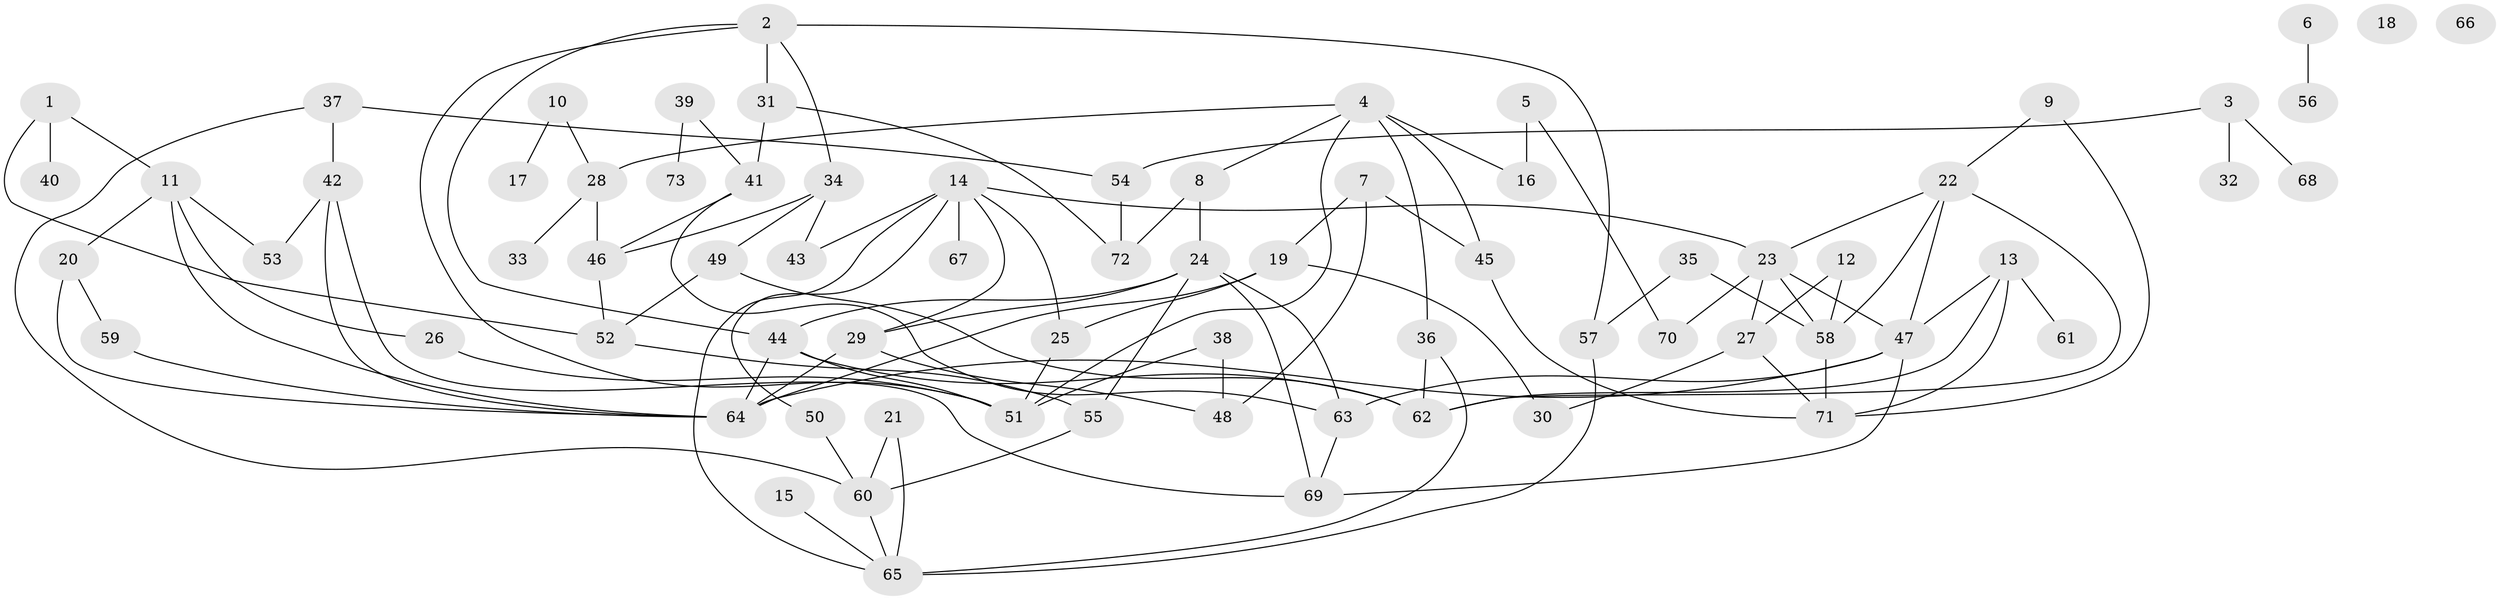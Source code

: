 // Generated by graph-tools (version 1.1) at 2025/40/03/09/25 04:40:38]
// undirected, 73 vertices, 115 edges
graph export_dot {
graph [start="1"]
  node [color=gray90,style=filled];
  1;
  2;
  3;
  4;
  5;
  6;
  7;
  8;
  9;
  10;
  11;
  12;
  13;
  14;
  15;
  16;
  17;
  18;
  19;
  20;
  21;
  22;
  23;
  24;
  25;
  26;
  27;
  28;
  29;
  30;
  31;
  32;
  33;
  34;
  35;
  36;
  37;
  38;
  39;
  40;
  41;
  42;
  43;
  44;
  45;
  46;
  47;
  48;
  49;
  50;
  51;
  52;
  53;
  54;
  55;
  56;
  57;
  58;
  59;
  60;
  61;
  62;
  63;
  64;
  65;
  66;
  67;
  68;
  69;
  70;
  71;
  72;
  73;
  1 -- 11;
  1 -- 40;
  1 -- 52;
  2 -- 31;
  2 -- 34;
  2 -- 44;
  2 -- 51;
  2 -- 57;
  3 -- 32;
  3 -- 54;
  3 -- 68;
  4 -- 8;
  4 -- 16;
  4 -- 28;
  4 -- 36;
  4 -- 45;
  4 -- 51;
  5 -- 16;
  5 -- 70;
  6 -- 56;
  7 -- 19;
  7 -- 45;
  7 -- 48;
  8 -- 24;
  8 -- 72;
  9 -- 22;
  9 -- 71;
  10 -- 17;
  10 -- 28;
  11 -- 20;
  11 -- 26;
  11 -- 53;
  11 -- 64;
  12 -- 27;
  12 -- 58;
  13 -- 47;
  13 -- 61;
  13 -- 62;
  13 -- 71;
  14 -- 23;
  14 -- 25;
  14 -- 29;
  14 -- 43;
  14 -- 50;
  14 -- 65;
  14 -- 67;
  15 -- 65;
  19 -- 25;
  19 -- 30;
  19 -- 64;
  20 -- 59;
  20 -- 64;
  21 -- 60;
  21 -- 65;
  22 -- 23;
  22 -- 47;
  22 -- 58;
  22 -- 62;
  23 -- 27;
  23 -- 47;
  23 -- 58;
  23 -- 70;
  24 -- 29;
  24 -- 44;
  24 -- 55;
  24 -- 63;
  24 -- 69;
  25 -- 51;
  26 -- 51;
  27 -- 30;
  27 -- 71;
  28 -- 33;
  28 -- 46;
  29 -- 48;
  29 -- 64;
  31 -- 41;
  31 -- 72;
  34 -- 43;
  34 -- 46;
  34 -- 49;
  35 -- 57;
  35 -- 58;
  36 -- 62;
  36 -- 65;
  37 -- 42;
  37 -- 54;
  37 -- 60;
  38 -- 48;
  38 -- 51;
  39 -- 41;
  39 -- 73;
  41 -- 46;
  41 -- 63;
  42 -- 53;
  42 -- 64;
  42 -- 69;
  44 -- 51;
  44 -- 62;
  44 -- 64;
  45 -- 71;
  46 -- 52;
  47 -- 63;
  47 -- 64;
  47 -- 69;
  49 -- 52;
  49 -- 62;
  50 -- 60;
  52 -- 55;
  54 -- 72;
  55 -- 60;
  57 -- 65;
  58 -- 71;
  59 -- 64;
  60 -- 65;
  63 -- 69;
}
